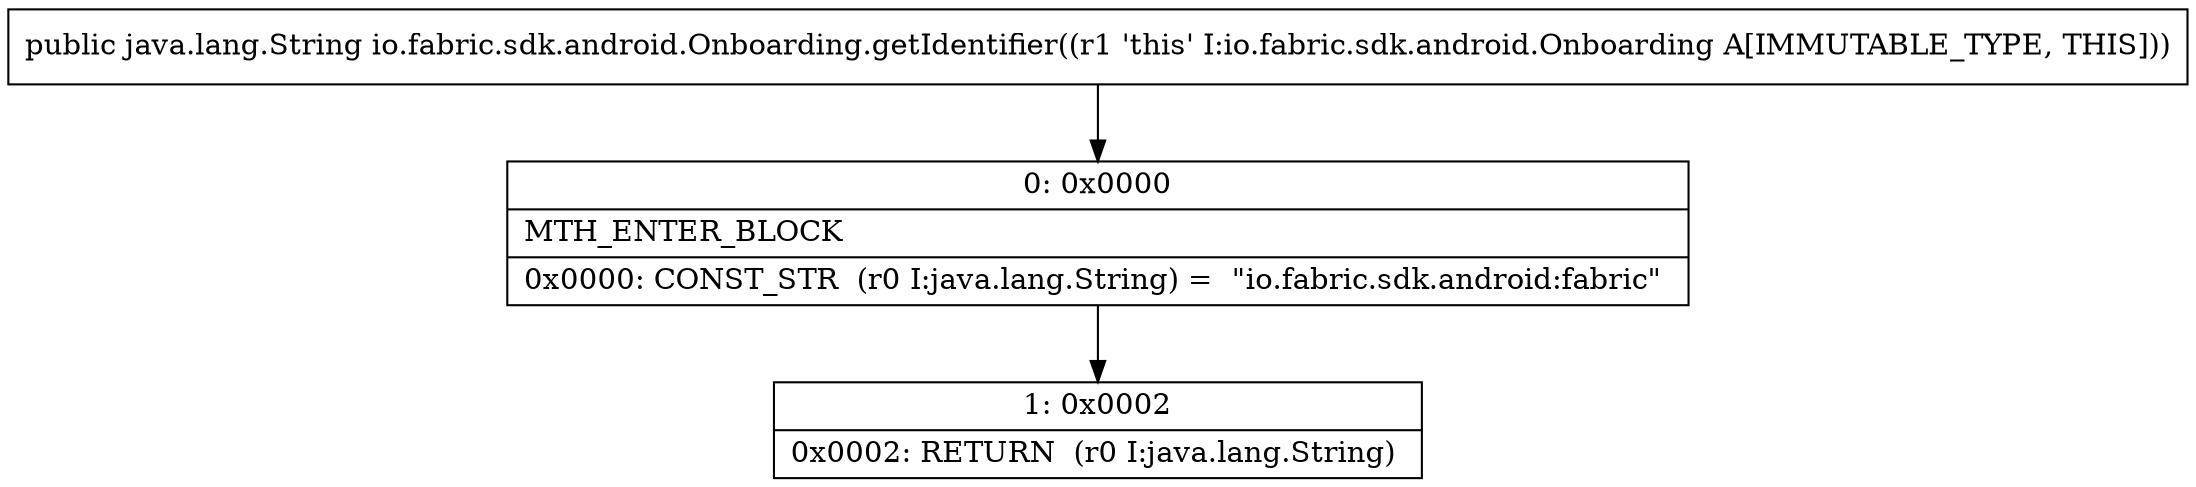digraph "CFG forio.fabric.sdk.android.Onboarding.getIdentifier()Ljava\/lang\/String;" {
Node_0 [shape=record,label="{0\:\ 0x0000|MTH_ENTER_BLOCK\l|0x0000: CONST_STR  (r0 I:java.lang.String) =  \"io.fabric.sdk.android:fabric\" \l}"];
Node_1 [shape=record,label="{1\:\ 0x0002|0x0002: RETURN  (r0 I:java.lang.String) \l}"];
MethodNode[shape=record,label="{public java.lang.String io.fabric.sdk.android.Onboarding.getIdentifier((r1 'this' I:io.fabric.sdk.android.Onboarding A[IMMUTABLE_TYPE, THIS])) }"];
MethodNode -> Node_0;
Node_0 -> Node_1;
}

